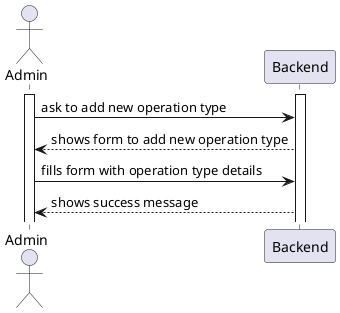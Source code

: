 
//As an Admin, I want to add new types of operations,
 so that I can reflect the available medical 
 procedures in the system. (#20)


@startuml Level 1 Sequence Diagram for US 5.1.20
actor Admin
participant Backend

activate Admin
activate Backend
Admin -> Backend: ask to add new operation type
Backend --> Admin: shows form to add new operation type

Admin -> Backend: fills form with operation type details

Backend --> Admin: shows success message


@enduml